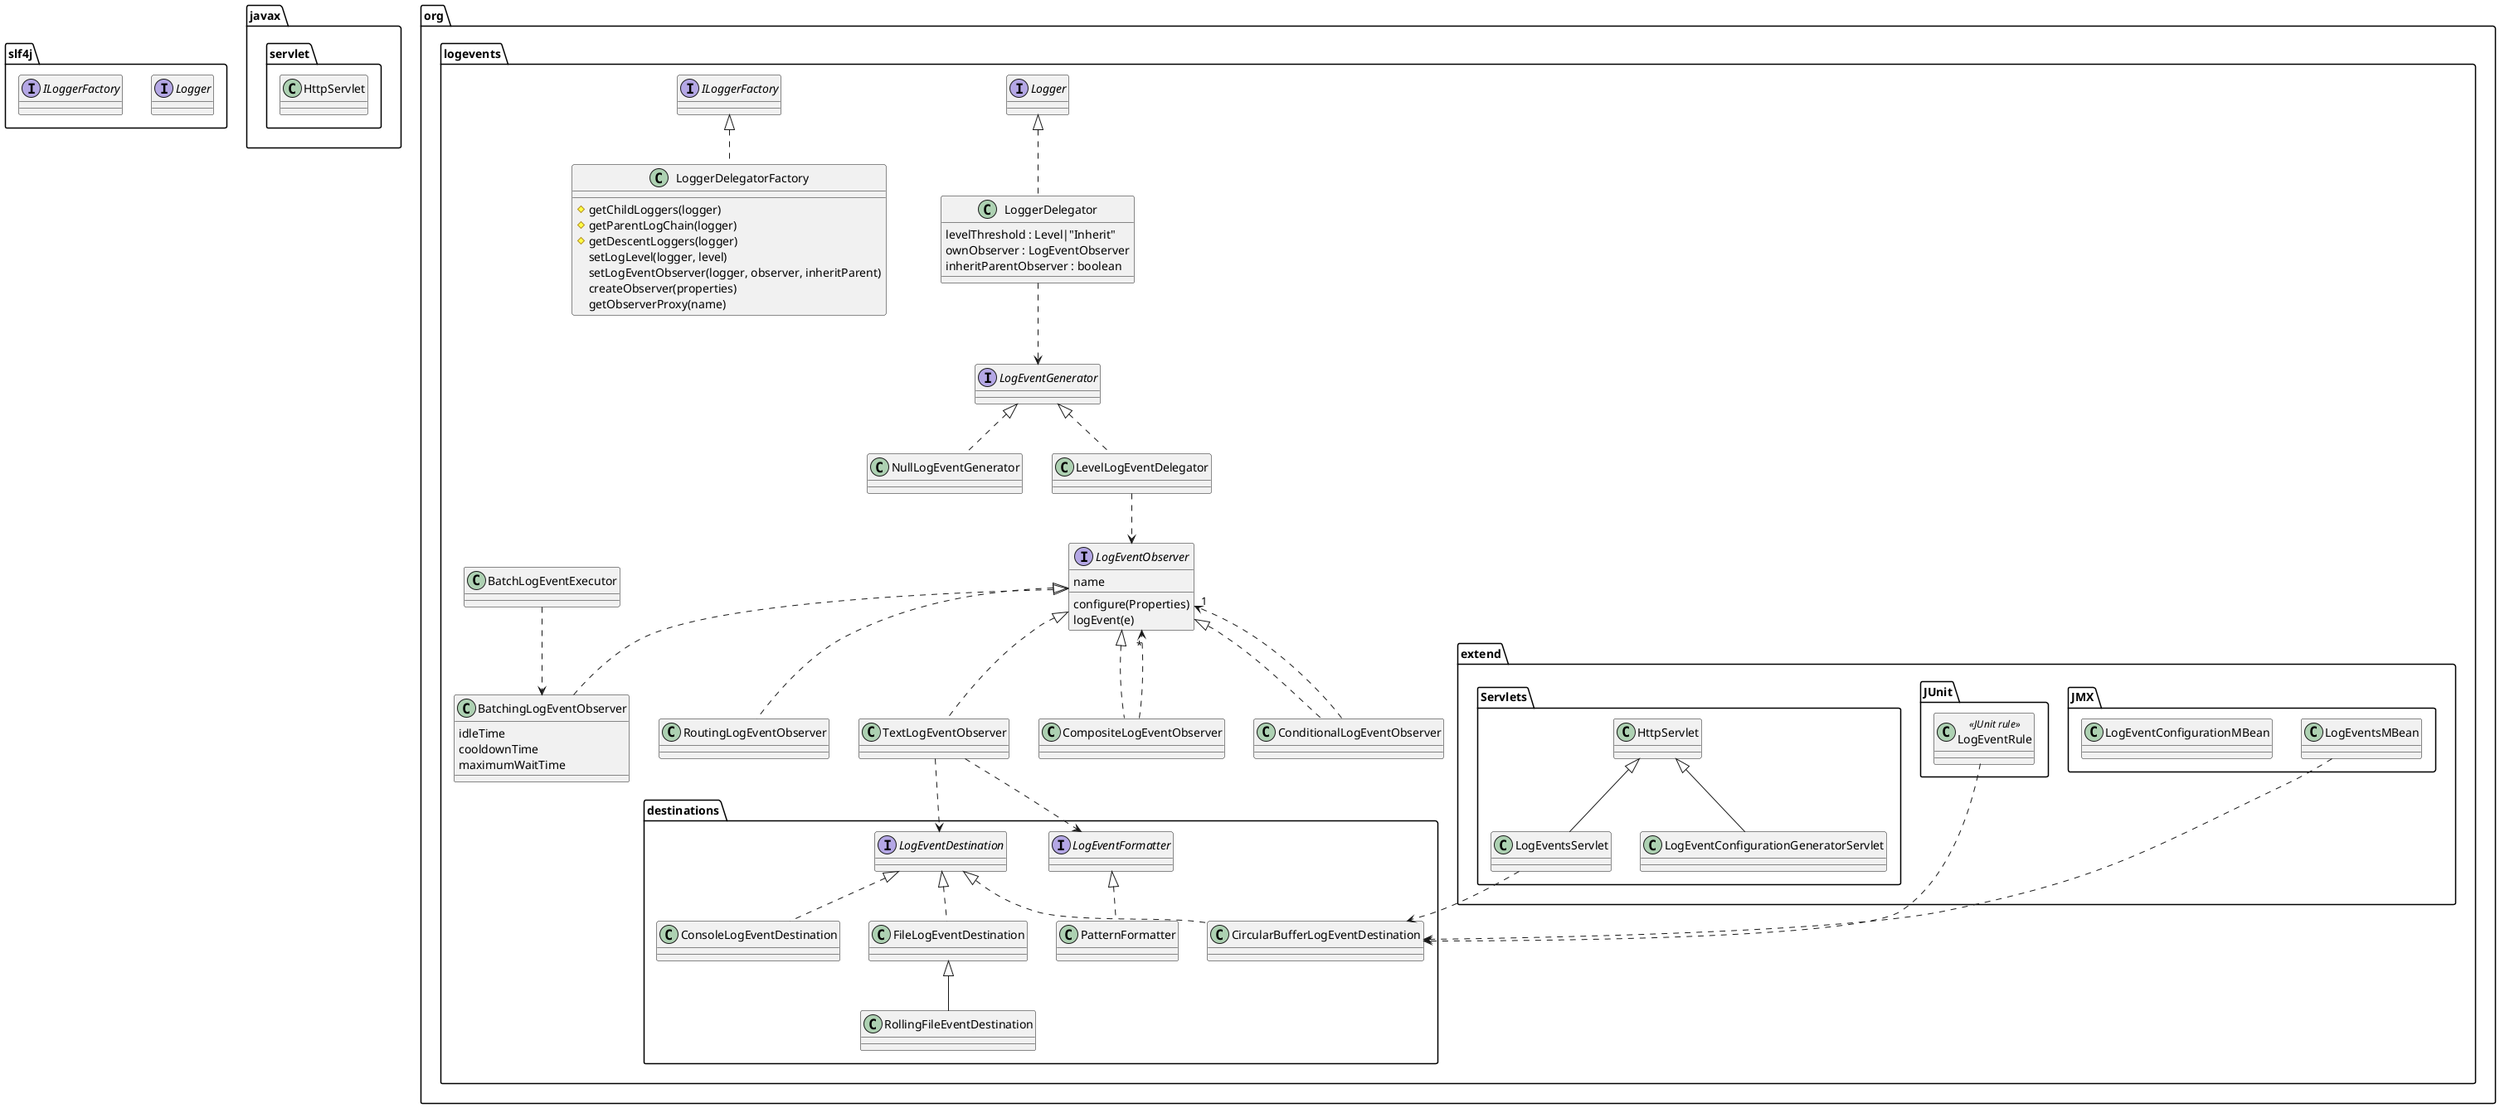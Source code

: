 @startuml

package "slf4j" {
  interface Logger
  interface ILoggerFactory
}

package "javax.servlet" {
  class HttpServlet
}


package "org.logevents" {

	class LoggerDelegator implements Logger {
	  levelThreshold : Level|"Inherit"
	  ownObserver : LogEventObserver
	  inheritParentObserver : boolean
	}
	
	class LoggerDelegatorFactory implements ILoggerFactory {
	  #getChildLoggers(logger)
	  #getParentLogChain(logger)
	  #getDescentLoggers(logger)
	  setLogLevel(logger, level)
	  setLogEventObserver(logger, observer, inheritParent)
	  createObserver(properties)
	  getObserverProxy(name)
	}
	
	interface LogEventGenerator
	LoggerDelegator ..> LogEventGenerator
	
	class NullLogEventGenerator implements LogEventGenerator
	class LevelLogEventDelegator implements LogEventGenerator
	
	interface LogEventObserver {
	  name
	  configure(Properties)
	  logEvent(e)
	}
	LevelLogEventDelegator ..> LogEventObserver
	
	class CompositeLogEventObserver implements LogEventObserver
	class ConditionalLogEventObserver implements LogEventObserver
	class RoutingLogEventObserver implements LogEventObserver
	class BatchingLogEventObserver implements LogEventObserver {
	  idleTime
	  cooldownTime
	  maximumWaitTime
	}
	class TextLogEventObserver implements LogEventObserver
	CompositeLogEventObserver ..> "*" LogEventObserver
	ConditionalLogEventObserver ..> "1" LogEventObserver
	
	
	package "destinations" {
		interface LogEventFormatter
		TextLogEventObserver ..> LogEventFormatter
		class PatternFormatter implements LogEventFormatter
		
		interface LogEventDestination
		TextLogEventObserver ..> LogEventDestination

		class ConsoleLogEventDestination implements LogEventDestination
		class FileLogEventDestination implements LogEventDestination
		class RollingFileEventDestination extends FileLogEventDestination
		class CircularBufferLogEventDestination implements LogEventDestination
	}
	
	class BatchLogEventExecutor
	BatchLogEventExecutor ..> BatchingLogEventObserver

	package "extend" {	
		package "Servlets" {
			class LogEventsServlet extends HttpServlet
			LogEventsServlet ..> CircularBufferLogEventDestination
			class LogEventConfigurationGeneratorServlet extends HttpServlet
		}
		
		package "JUnit" {
			class LogEventRule <<JUnit rule>>
			LogEventRule ..> CircularBufferLogEventDestination
		}
		
		package "JMX" {
			class LogEventsMBean
			LogEventsMBean ..> CircularBufferLogEventDestination
			class LogEventConfigurationMBean
		}
	}
}
	
@enduml
